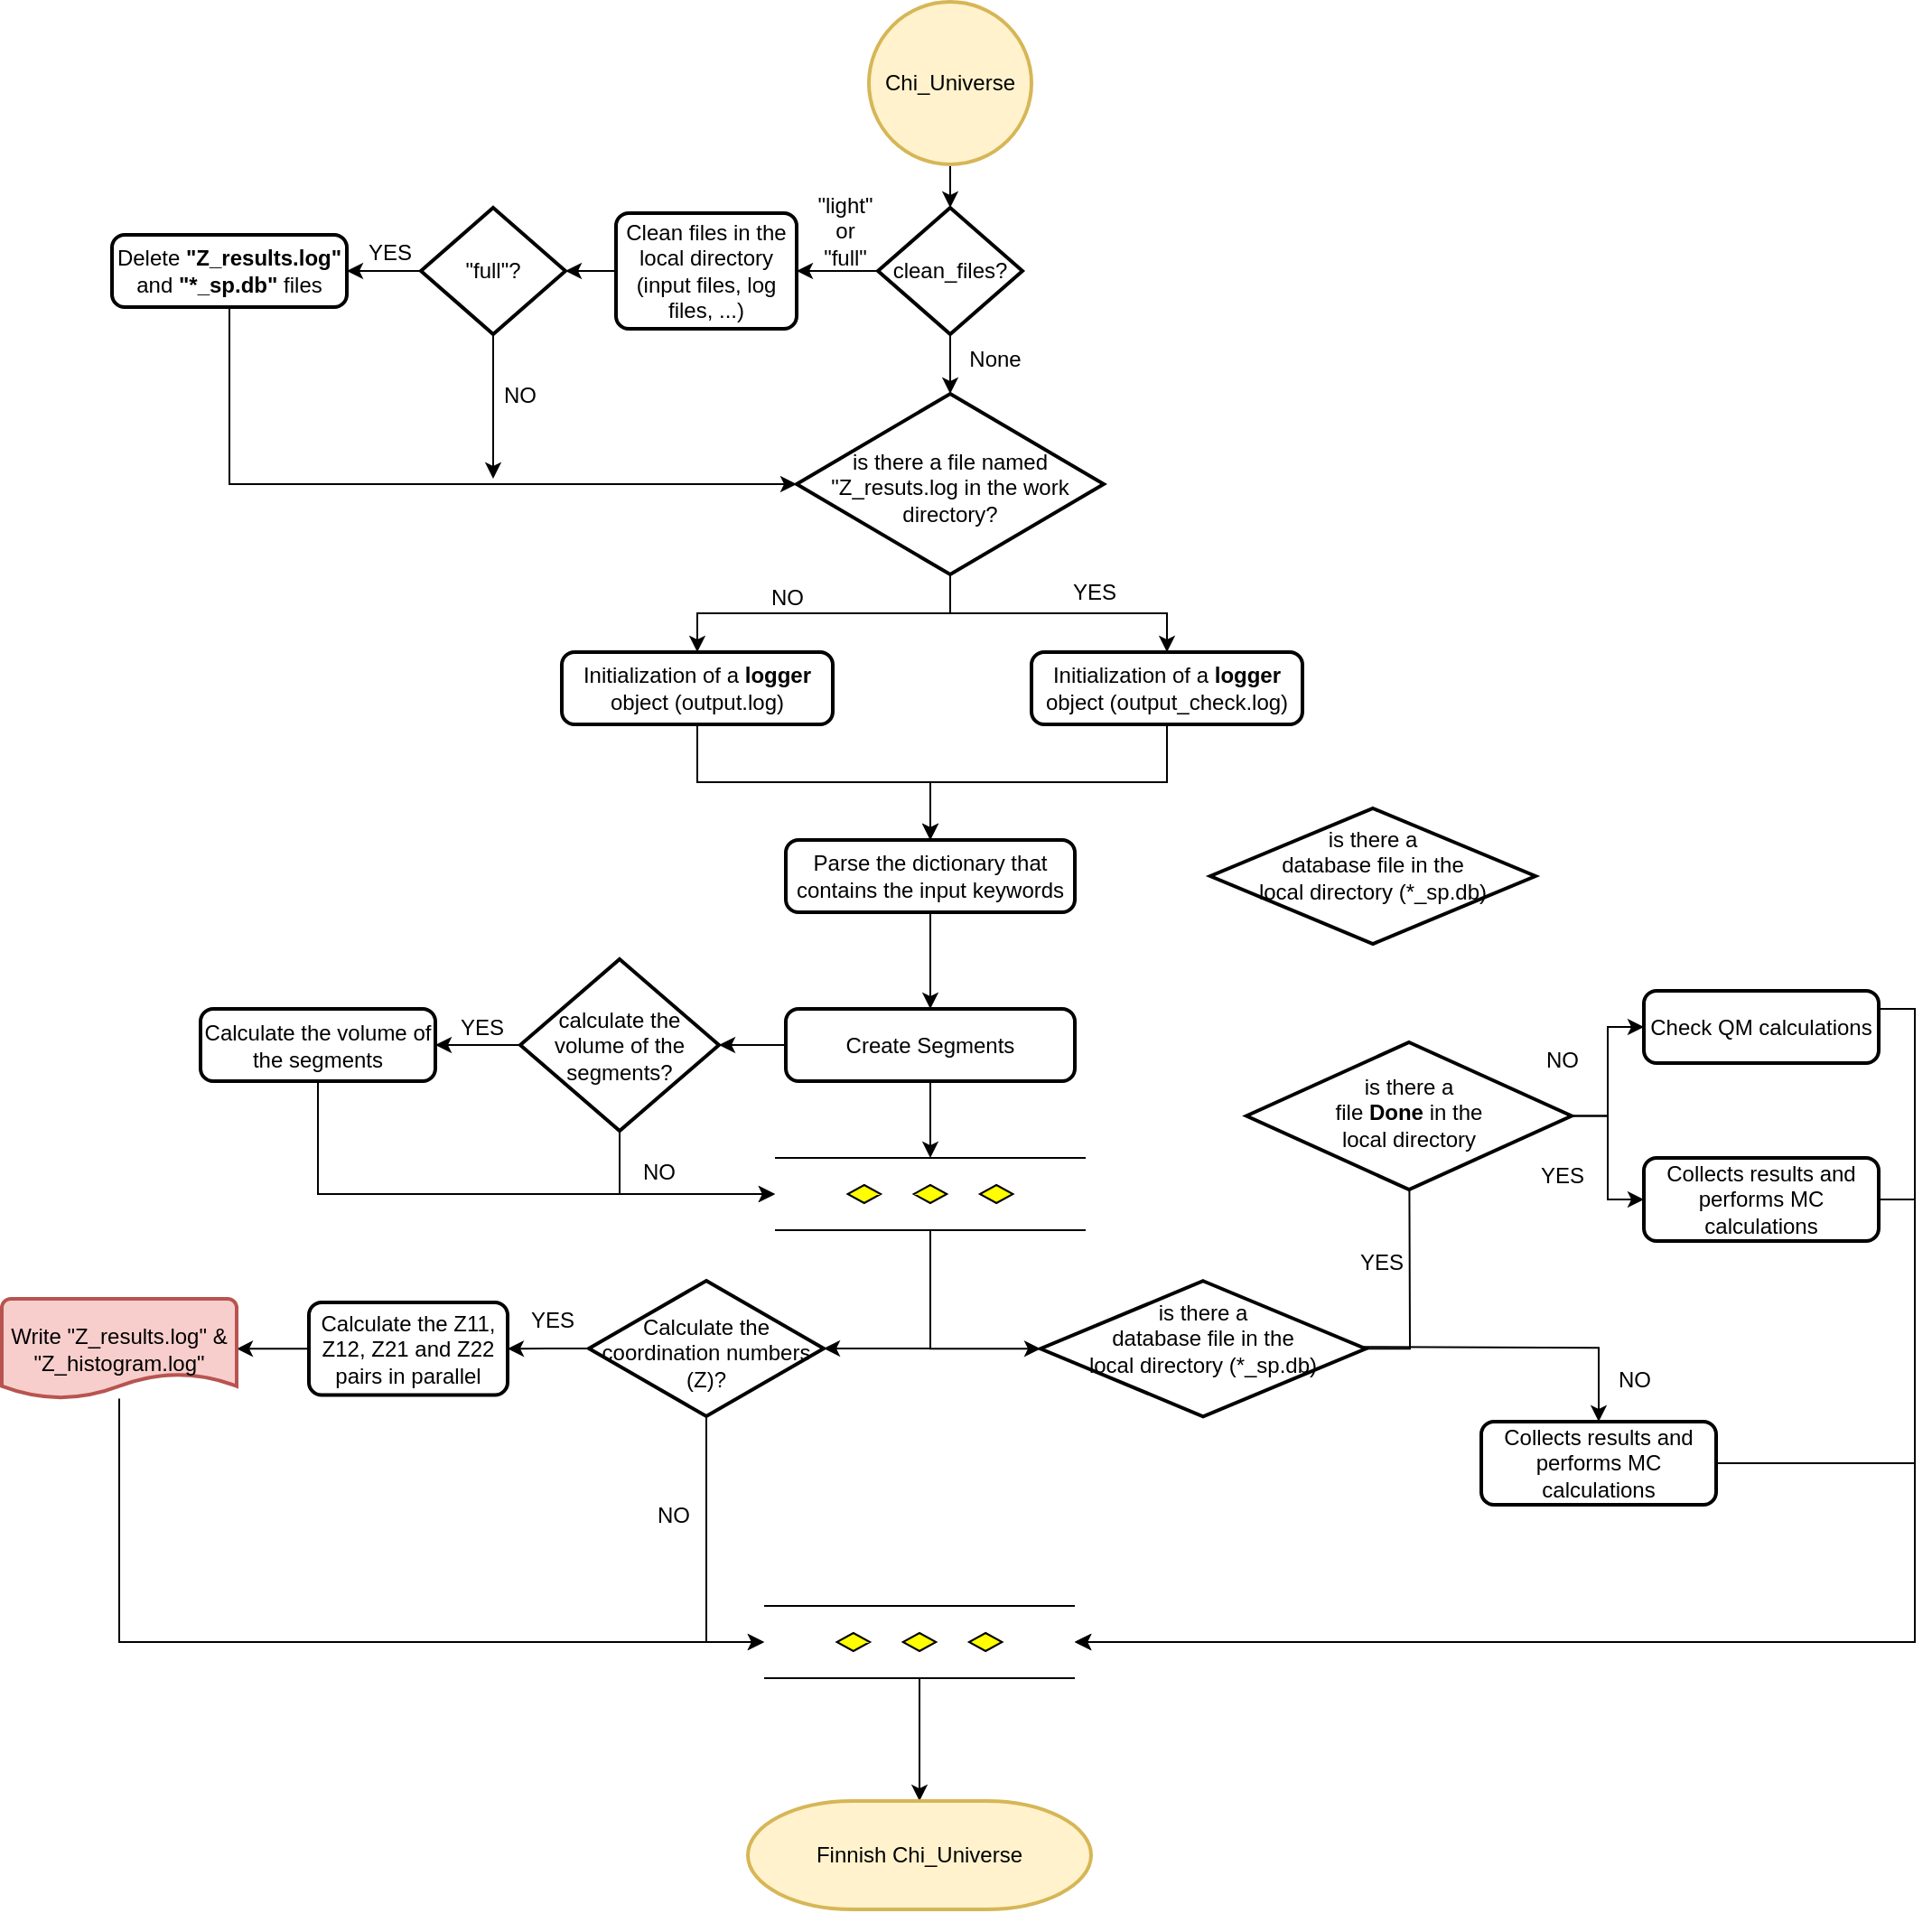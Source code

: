 <mxfile version="13.10.3" type="device"><diagram id="z8HExbpNidCu_pZN_uNG" name="Page-1"><mxGraphModel dx="2628" dy="1130" grid="1" gridSize="10" guides="1" tooltips="1" connect="1" arrows="1" fold="1" page="1" pageScale="1" pageWidth="850" pageHeight="1100" math="0" shadow="0"><root><mxCell id="0"/><mxCell id="1" parent="0"/><mxCell id="SPry50Peh7lSzyzhs5S--3" style="edgeStyle=orthogonalEdgeStyle;rounded=0;orthogonalLoop=1;jettySize=auto;html=1;exitX=0.5;exitY=1;exitDx=0;exitDy=0;exitPerimeter=0;entryX=0.5;entryY=0;entryDx=0;entryDy=0;entryPerimeter=0;" edge="1" parent="1" source="SPry50Peh7lSzyzhs5S--1" target="SPry50Peh7lSzyzhs5S--2"><mxGeometry relative="1" as="geometry"/></mxCell><mxCell id="SPry50Peh7lSzyzhs5S--1" value="Chi_Universe" style="strokeWidth=2;html=1;shape=mxgraph.flowchart.start_2;whiteSpace=wrap;fillColor=#fff2cc;strokeColor=#d6b656;" vertex="1" parent="1"><mxGeometry x="231" y="14" width="90" height="90" as="geometry"/></mxCell><mxCell id="SPry50Peh7lSzyzhs5S--12" style="edgeStyle=orthogonalEdgeStyle;rounded=0;orthogonalLoop=1;jettySize=auto;html=1;exitX=0;exitY=0.5;exitDx=0;exitDy=0;exitPerimeter=0;" edge="1" parent="1" source="SPry50Peh7lSzyzhs5S--2" target="SPry50Peh7lSzyzhs5S--4"><mxGeometry relative="1" as="geometry"/></mxCell><mxCell id="SPry50Peh7lSzyzhs5S--56" style="edgeStyle=orthogonalEdgeStyle;rounded=0;orthogonalLoop=1;jettySize=auto;html=1;exitX=0.5;exitY=1;exitDx=0;exitDy=0;exitPerimeter=0;" edge="1" parent="1" source="SPry50Peh7lSzyzhs5S--2" target="SPry50Peh7lSzyzhs5S--55"><mxGeometry relative="1" as="geometry"/></mxCell><mxCell id="SPry50Peh7lSzyzhs5S--2" value="clean_files?" style="strokeWidth=2;html=1;shape=mxgraph.flowchart.decision;whiteSpace=wrap;" vertex="1" parent="1"><mxGeometry x="236" y="128" width="80" height="70" as="geometry"/></mxCell><mxCell id="SPry50Peh7lSzyzhs5S--15" style="edgeStyle=orthogonalEdgeStyle;rounded=0;orthogonalLoop=1;jettySize=auto;html=1;exitX=0;exitY=0.5;exitDx=0;exitDy=0;" edge="1" parent="1" source="SPry50Peh7lSzyzhs5S--4" target="SPry50Peh7lSzyzhs5S--14"><mxGeometry relative="1" as="geometry"/></mxCell><mxCell id="SPry50Peh7lSzyzhs5S--4" value="Clean files in the local directory (input files, log files, ...)" style="rounded=1;whiteSpace=wrap;html=1;absoluteArcSize=1;arcSize=14;strokeWidth=2;" vertex="1" parent="1"><mxGeometry x="91" y="131" width="100" height="64" as="geometry"/></mxCell><mxCell id="SPry50Peh7lSzyzhs5S--13" value="&lt;div&gt;&quot;light&quot; &lt;br&gt;&lt;/div&gt;&lt;div&gt;or&lt;/div&gt;&lt;div&gt; &quot;full&quot;&lt;/div&gt;" style="text;html=1;strokeColor=none;fillColor=none;align=center;verticalAlign=middle;whiteSpace=wrap;rounded=0;" vertex="1" parent="1"><mxGeometry x="193" y="131" width="50" height="20" as="geometry"/></mxCell><mxCell id="SPry50Peh7lSzyzhs5S--16" style="edgeStyle=orthogonalEdgeStyle;rounded=0;orthogonalLoop=1;jettySize=auto;html=1;exitX=0;exitY=0.5;exitDx=0;exitDy=0;exitPerimeter=0;" edge="1" parent="1" source="SPry50Peh7lSzyzhs5S--14" target="SPry50Peh7lSzyzhs5S--17"><mxGeometry relative="1" as="geometry"><mxPoint x="-49" y="162.667" as="targetPoint"/></mxGeometry></mxCell><mxCell id="SPry50Peh7lSzyzhs5S--26" style="edgeStyle=orthogonalEdgeStyle;rounded=0;orthogonalLoop=1;jettySize=auto;html=1;exitX=0.5;exitY=1;exitDx=0;exitDy=0;exitPerimeter=0;" edge="1" parent="1" source="SPry50Peh7lSzyzhs5S--14"><mxGeometry relative="1" as="geometry"><mxPoint x="23" y="278" as="targetPoint"/></mxGeometry></mxCell><mxCell id="SPry50Peh7lSzyzhs5S--14" value="&quot;full&quot;?" style="strokeWidth=2;html=1;shape=mxgraph.flowchart.decision;whiteSpace=wrap;" vertex="1" parent="1"><mxGeometry x="-17" y="128" width="80" height="70" as="geometry"/></mxCell><mxCell id="SPry50Peh7lSzyzhs5S--24" style="edgeStyle=orthogonalEdgeStyle;rounded=0;orthogonalLoop=1;jettySize=auto;html=1;exitX=0.5;exitY=1;exitDx=0;exitDy=0;entryX=0;entryY=0.5;entryDx=0;entryDy=0;entryPerimeter=0;" edge="1" parent="1" source="SPry50Peh7lSzyzhs5S--17" target="SPry50Peh7lSzyzhs5S--55"><mxGeometry relative="1" as="geometry"/></mxCell><mxCell id="SPry50Peh7lSzyzhs5S--17" value="Delete &lt;b&gt;&quot;Z_results.log&quot;&lt;/b&gt; and &lt;b&gt;&quot;*_sp.db&quot;&lt;/b&gt; files" style="rounded=1;whiteSpace=wrap;html=1;absoluteArcSize=1;arcSize=14;strokeWidth=2;" vertex="1" parent="1"><mxGeometry x="-188" y="143" width="130" height="40" as="geometry"/></mxCell><mxCell id="SPry50Peh7lSzyzhs5S--18" value="&lt;div&gt;YES&lt;/div&gt;" style="text;html=1;strokeColor=none;fillColor=none;align=center;verticalAlign=middle;whiteSpace=wrap;rounded=0;" vertex="1" parent="1"><mxGeometry x="-59" y="143" width="50" height="20" as="geometry"/></mxCell><mxCell id="SPry50Peh7lSzyzhs5S--28" style="edgeStyle=orthogonalEdgeStyle;rounded=0;orthogonalLoop=1;jettySize=auto;html=1;exitX=0.5;exitY=1;exitDx=0;exitDy=0;" edge="1" parent="1" source="SPry50Peh7lSzyzhs5S--19" target="SPry50Peh7lSzyzhs5S--27"><mxGeometry relative="1" as="geometry"/></mxCell><mxCell id="SPry50Peh7lSzyzhs5S--19" value="Initialization of a &lt;b&gt;logger &lt;/b&gt;object (output.log)" style="rounded=1;whiteSpace=wrap;html=1;absoluteArcSize=1;arcSize=14;strokeWidth=2;" vertex="1" parent="1"><mxGeometry x="61" y="374" width="150" height="40" as="geometry"/></mxCell><mxCell id="SPry50Peh7lSzyzhs5S--21" value="None" style="text;html=1;strokeColor=none;fillColor=none;align=center;verticalAlign=middle;whiteSpace=wrap;rounded=0;" vertex="1" parent="1"><mxGeometry x="276" y="202" width="50" height="20" as="geometry"/></mxCell><mxCell id="SPry50Peh7lSzyzhs5S--23" value="&lt;div&gt;NO&lt;/div&gt;" style="text;html=1;strokeColor=none;fillColor=none;align=center;verticalAlign=middle;whiteSpace=wrap;rounded=0;" vertex="1" parent="1"><mxGeometry x="13" y="222" width="50" height="20" as="geometry"/></mxCell><mxCell id="SPry50Peh7lSzyzhs5S--30" style="edgeStyle=orthogonalEdgeStyle;rounded=0;orthogonalLoop=1;jettySize=auto;html=1;exitX=0.5;exitY=1;exitDx=0;exitDy=0;entryX=0.5;entryY=0;entryDx=0;entryDy=0;" edge="1" parent="1" source="SPry50Peh7lSzyzhs5S--27" target="SPry50Peh7lSzyzhs5S--29"><mxGeometry relative="1" as="geometry"/></mxCell><mxCell id="SPry50Peh7lSzyzhs5S--27" value="Parse the dictionary that contains the input keywords" style="rounded=1;whiteSpace=wrap;html=1;absoluteArcSize=1;arcSize=14;strokeWidth=2;" vertex="1" parent="1"><mxGeometry x="185" y="478" width="160" height="40" as="geometry"/></mxCell><mxCell id="SPry50Peh7lSzyzhs5S--33" style="edgeStyle=orthogonalEdgeStyle;rounded=0;orthogonalLoop=1;jettySize=auto;html=1;exitX=0;exitY=0.5;exitDx=0;exitDy=0;" edge="1" parent="1" source="SPry50Peh7lSzyzhs5S--29" target="SPry50Peh7lSzyzhs5S--32"><mxGeometry relative="1" as="geometry"/></mxCell><mxCell id="SPry50Peh7lSzyzhs5S--39" style="edgeStyle=orthogonalEdgeStyle;rounded=0;orthogonalLoop=1;jettySize=auto;html=1;exitX=0.5;exitY=1;exitDx=0;exitDy=0;entryX=0.5;entryY=0;entryDx=0;entryDy=0;entryPerimeter=0;" edge="1" parent="1" source="SPry50Peh7lSzyzhs5S--29" target="SPry50Peh7lSzyzhs5S--67"><mxGeometry relative="1" as="geometry"><mxPoint x="271" y="634" as="targetPoint"/></mxGeometry></mxCell><mxCell id="SPry50Peh7lSzyzhs5S--29" value="Create Segments" style="rounded=1;whiteSpace=wrap;html=1;absoluteArcSize=1;arcSize=14;strokeWidth=2;" vertex="1" parent="1"><mxGeometry x="185" y="571.5" width="160" height="40" as="geometry"/></mxCell><mxCell id="SPry50Peh7lSzyzhs5S--35" style="edgeStyle=orthogonalEdgeStyle;rounded=0;orthogonalLoop=1;jettySize=auto;html=1;exitX=0;exitY=0.5;exitDx=0;exitDy=0;exitPerimeter=0;" edge="1" parent="1" source="SPry50Peh7lSzyzhs5S--32" target="SPry50Peh7lSzyzhs5S--34"><mxGeometry relative="1" as="geometry"/></mxCell><mxCell id="SPry50Peh7lSzyzhs5S--40" style="edgeStyle=orthogonalEdgeStyle;rounded=0;orthogonalLoop=1;jettySize=auto;html=1;exitX=0.5;exitY=1;exitDx=0;exitDy=0;exitPerimeter=0;entryX=0;entryY=0.5;entryDx=0;entryDy=0;entryPerimeter=0;" edge="1" parent="1" source="SPry50Peh7lSzyzhs5S--32" target="SPry50Peh7lSzyzhs5S--67"><mxGeometry relative="1" as="geometry"><mxPoint x="101" y="693" as="targetPoint"/></mxGeometry></mxCell><mxCell id="SPry50Peh7lSzyzhs5S--32" value="calculate the volume of the segments?" style="strokeWidth=2;html=1;shape=mxgraph.flowchart.decision;whiteSpace=wrap;" vertex="1" parent="1"><mxGeometry x="38" y="544" width="110" height="95" as="geometry"/></mxCell><mxCell id="SPry50Peh7lSzyzhs5S--78" style="edgeStyle=orthogonalEdgeStyle;rounded=0;orthogonalLoop=1;jettySize=auto;html=1;exitX=0.5;exitY=1;exitDx=0;exitDy=0;entryX=0;entryY=0.5;entryDx=0;entryDy=0;entryPerimeter=0;" edge="1" parent="1" source="SPry50Peh7lSzyzhs5S--34" target="SPry50Peh7lSzyzhs5S--67"><mxGeometry relative="1" as="geometry"/></mxCell><mxCell id="SPry50Peh7lSzyzhs5S--34" value="Calculate the volume of the segments" style="rounded=1;whiteSpace=wrap;html=1;absoluteArcSize=1;arcSize=14;strokeWidth=2;" vertex="1" parent="1"><mxGeometry x="-139" y="571.5" width="130" height="40" as="geometry"/></mxCell><mxCell id="SPry50Peh7lSzyzhs5S--37" value="&lt;div&gt;YES&lt;/div&gt;" style="text;html=1;strokeColor=none;fillColor=none;align=center;verticalAlign=middle;whiteSpace=wrap;rounded=0;" vertex="1" parent="1"><mxGeometry x="-8" y="571.5" width="50" height="20" as="geometry"/></mxCell><mxCell id="SPry50Peh7lSzyzhs5S--41" value="&lt;div&gt;NO&lt;/div&gt;" style="text;html=1;strokeColor=none;fillColor=none;align=center;verticalAlign=middle;whiteSpace=wrap;rounded=0;" vertex="1" parent="1"><mxGeometry x="90" y="651.5" width="50" height="20" as="geometry"/></mxCell><mxCell id="SPry50Peh7lSzyzhs5S--70" style="edgeStyle=orthogonalEdgeStyle;rounded=0;orthogonalLoop=1;jettySize=auto;html=1;exitX=0;exitY=0.5;exitDx=0;exitDy=0;exitPerimeter=0;entryX=1;entryY=0.5;entryDx=0;entryDy=0;" edge="1" parent="1" source="SPry50Peh7lSzyzhs5S--44" target="SPry50Peh7lSzyzhs5S--46"><mxGeometry relative="1" as="geometry"/></mxCell><mxCell id="SPry50Peh7lSzyzhs5S--75" style="edgeStyle=orthogonalEdgeStyle;rounded=0;orthogonalLoop=1;jettySize=auto;html=1;exitX=0.5;exitY=1;exitDx=0;exitDy=0;exitPerimeter=0;entryX=0;entryY=0.5;entryDx=0;entryDy=0;entryPerimeter=0;" edge="1" parent="1" source="SPry50Peh7lSzyzhs5S--44" target="SPry50Peh7lSzyzhs5S--73"><mxGeometry relative="1" as="geometry"/></mxCell><mxCell id="SPry50Peh7lSzyzhs5S--44" value="Calculate the coordination numbers (Z)?" style="strokeWidth=2;shape=mxgraph.flowchart.decision;verticalAlign=middle;horizontal=1;labelBackgroundColor=none;whiteSpace=wrap;html=1;spacing=0;spacingTop=4;" vertex="1" parent="1"><mxGeometry x="76" y="722" width="130" height="75" as="geometry"/></mxCell><mxCell id="SPry50Peh7lSzyzhs5S--71" style="edgeStyle=orthogonalEdgeStyle;rounded=0;orthogonalLoop=1;jettySize=auto;html=1;exitX=0;exitY=0.5;exitDx=0;exitDy=0;" edge="1" parent="1" source="SPry50Peh7lSzyzhs5S--46" target="SPry50Peh7lSzyzhs5S--47"><mxGeometry relative="1" as="geometry"/></mxCell><mxCell id="SPry50Peh7lSzyzhs5S--46" value="Calculate the Z11, Z12, Z21 and Z22 pairs in parallel" style="rounded=1;whiteSpace=wrap;html=1;absoluteArcSize=1;arcSize=14;strokeWidth=2;" vertex="1" parent="1"><mxGeometry x="-79" y="734" width="110" height="51.25" as="geometry"/></mxCell><mxCell id="SPry50Peh7lSzyzhs5S--79" style="edgeStyle=orthogonalEdgeStyle;rounded=0;orthogonalLoop=1;jettySize=auto;html=1;entryX=0;entryY=0.5;entryDx=0;entryDy=0;entryPerimeter=0;" edge="1" parent="1" source="SPry50Peh7lSzyzhs5S--47" target="SPry50Peh7lSzyzhs5S--73"><mxGeometry relative="1" as="geometry"><Array as="points"><mxPoint x="-184" y="922"/></Array></mxGeometry></mxCell><mxCell id="SPry50Peh7lSzyzhs5S--47" value="Write &quot;Z_results.log&quot; &amp;amp; &quot;Z_histogram.log&quot;" style="strokeWidth=2;html=1;shape=mxgraph.flowchart.document2;whiteSpace=wrap;size=0.25;fillColor=#f8cecc;strokeColor=#b85450;" vertex="1" parent="1"><mxGeometry x="-249" y="731.97" width="130" height="55.31" as="geometry"/></mxCell><mxCell id="SPry50Peh7lSzyzhs5S--49" value="&lt;div&gt;YES&lt;/div&gt;" style="text;html=1;strokeColor=none;fillColor=none;align=center;verticalAlign=middle;whiteSpace=wrap;rounded=0;" vertex="1" parent="1"><mxGeometry x="31" y="734" width="50" height="20" as="geometry"/></mxCell><mxCell id="SPry50Peh7lSzyzhs5S--86" style="edgeStyle=orthogonalEdgeStyle;rounded=0;orthogonalLoop=1;jettySize=auto;html=1;exitX=1;exitY=0.5;exitDx=0;exitDy=0;exitPerimeter=0;" edge="1" parent="1" source="SPry50Peh7lSzyzhs5S--50"><mxGeometry relative="1" as="geometry"><mxPoint x="530" y="610" as="targetPoint"/></mxGeometry></mxCell><mxCell id="SPry50Peh7lSzyzhs5S--95" style="edgeStyle=orthogonalEdgeStyle;rounded=0;orthogonalLoop=1;jettySize=auto;html=1;exitX=1;exitY=0.5;exitDx=0;exitDy=0;exitPerimeter=0;" edge="1" parent="1" target="SPry50Peh7lSzyzhs5S--94"><mxGeometry relative="1" as="geometry"><mxPoint x="502" y="758.63" as="sourcePoint"/><mxPoint x="566" y="822" as="targetPoint"/></mxGeometry></mxCell><mxCell id="SPry50Peh7lSzyzhs5S--50" value="&lt;div&gt;is there a &lt;br&gt;&lt;/div&gt;&lt;div&gt;database file in the&lt;/div&gt;&lt;div&gt; local directory (*_sp.db)&lt;br&gt;&lt;/div&gt;" style="strokeWidth=2;shape=mxgraph.flowchart.decision;verticalAlign=middle;horizontal=1;labelBackgroundColor=none;whiteSpace=wrap;html=1;spacing=0;spacingTop=-12;" vertex="1" parent="1"><mxGeometry x="326" y="722.13" width="180" height="75" as="geometry"/></mxCell><mxCell id="SPry50Peh7lSzyzhs5S--53" value="NO" style="text;html=1;strokeColor=none;fillColor=none;align=center;verticalAlign=middle;whiteSpace=wrap;rounded=0;" vertex="1" parent="1"><mxGeometry x="98" y="842" width="50" height="20" as="geometry"/></mxCell><mxCell id="SPry50Peh7lSzyzhs5S--61" style="edgeStyle=orthogonalEdgeStyle;rounded=0;orthogonalLoop=1;jettySize=auto;html=1;exitX=0.5;exitY=1;exitDx=0;exitDy=0;exitPerimeter=0;" edge="1" parent="1" source="SPry50Peh7lSzyzhs5S--55" target="SPry50Peh7lSzyzhs5S--19"><mxGeometry relative="1" as="geometry"/></mxCell><mxCell id="SPry50Peh7lSzyzhs5S--63" style="edgeStyle=orthogonalEdgeStyle;rounded=0;orthogonalLoop=1;jettySize=auto;html=1;exitX=0.5;exitY=1;exitDx=0;exitDy=0;exitPerimeter=0;" edge="1" parent="1" source="SPry50Peh7lSzyzhs5S--55" target="SPry50Peh7lSzyzhs5S--62"><mxGeometry relative="1" as="geometry"/></mxCell><mxCell id="SPry50Peh7lSzyzhs5S--55" value="is there a file named &quot;Z_resuts.log in the work directory?" style="strokeWidth=2;shape=mxgraph.flowchart.decision;verticalAlign=middle;horizontal=1;labelBackgroundColor=none;whiteSpace=wrap;html=1;spacing=0;spacingTop=4;" vertex="1" parent="1"><mxGeometry x="191" y="231" width="170" height="100" as="geometry"/></mxCell><mxCell id="SPry50Peh7lSzyzhs5S--66" style="edgeStyle=orthogonalEdgeStyle;rounded=0;orthogonalLoop=1;jettySize=auto;html=1;exitX=0.5;exitY=1;exitDx=0;exitDy=0;entryX=0.5;entryY=0;entryDx=0;entryDy=0;" edge="1" parent="1" source="SPry50Peh7lSzyzhs5S--62" target="SPry50Peh7lSzyzhs5S--27"><mxGeometry relative="1" as="geometry"/></mxCell><mxCell id="SPry50Peh7lSzyzhs5S--62" value="Initialization of a &lt;b&gt;logger &lt;/b&gt;object (output_check.log)" style="rounded=1;whiteSpace=wrap;html=1;absoluteArcSize=1;arcSize=14;strokeWidth=2;" vertex="1" parent="1"><mxGeometry x="321" y="374" width="150" height="40" as="geometry"/></mxCell><mxCell id="SPry50Peh7lSzyzhs5S--64" value="&lt;div&gt;YES&lt;/div&gt;" style="text;html=1;strokeColor=none;fillColor=none;align=center;verticalAlign=middle;whiteSpace=wrap;rounded=0;" vertex="1" parent="1"><mxGeometry x="331" y="331" width="50" height="20" as="geometry"/></mxCell><mxCell id="SPry50Peh7lSzyzhs5S--65" value="NO" style="text;html=1;strokeColor=none;fillColor=none;align=center;verticalAlign=middle;whiteSpace=wrap;rounded=0;" vertex="1" parent="1"><mxGeometry x="161" y="334" width="50" height="20" as="geometry"/></mxCell><mxCell id="SPry50Peh7lSzyzhs5S--69" style="edgeStyle=orthogonalEdgeStyle;rounded=0;orthogonalLoop=1;jettySize=auto;html=1;exitX=0.5;exitY=1;exitDx=0;exitDy=0;exitPerimeter=0;entryX=1;entryY=0.5;entryDx=0;entryDy=0;entryPerimeter=0;" edge="1" parent="1" source="SPry50Peh7lSzyzhs5S--67" target="SPry50Peh7lSzyzhs5S--44"><mxGeometry relative="1" as="geometry"/></mxCell><mxCell id="SPry50Peh7lSzyzhs5S--72" style="edgeStyle=orthogonalEdgeStyle;rounded=0;orthogonalLoop=1;jettySize=auto;html=1;exitX=0.5;exitY=1;exitDx=0;exitDy=0;exitPerimeter=0;entryX=0;entryY=0.5;entryDx=0;entryDy=0;entryPerimeter=0;" edge="1" parent="1" source="SPry50Peh7lSzyzhs5S--67" target="SPry50Peh7lSzyzhs5S--50"><mxGeometry relative="1" as="geometry"/></mxCell><mxCell id="SPry50Peh7lSzyzhs5S--67" value="" style="verticalLabelPosition=bottom;verticalAlign=top;html=1;shape=mxgraph.flowchart.parallel_mode;pointerEvents=1;labelBackgroundColor=none;" vertex="1" parent="1"><mxGeometry x="179" y="654" width="172" height="40" as="geometry"/></mxCell><mxCell id="SPry50Peh7lSzyzhs5S--101" style="edgeStyle=orthogonalEdgeStyle;rounded=0;orthogonalLoop=1;jettySize=auto;html=1;exitX=0.5;exitY=1;exitDx=0;exitDy=0;exitPerimeter=0;" edge="1" parent="1" source="SPry50Peh7lSzyzhs5S--73" target="SPry50Peh7lSzyzhs5S--100"><mxGeometry relative="1" as="geometry"/></mxCell><mxCell id="SPry50Peh7lSzyzhs5S--73" value="" style="verticalLabelPosition=bottom;verticalAlign=top;html=1;shape=mxgraph.flowchart.parallel_mode;pointerEvents=1;labelBackgroundColor=none;" vertex="1" parent="1"><mxGeometry x="173" y="902" width="172" height="40" as="geometry"/></mxCell><mxCell id="SPry50Peh7lSzyzhs5S--97" style="edgeStyle=orthogonalEdgeStyle;rounded=0;orthogonalLoop=1;jettySize=auto;html=1;exitX=1;exitY=0.25;exitDx=0;exitDy=0;entryX=1;entryY=0.5;entryDx=0;entryDy=0;entryPerimeter=0;" edge="1" parent="1" source="SPry50Peh7lSzyzhs5S--80" target="SPry50Peh7lSzyzhs5S--73"><mxGeometry relative="1" as="geometry"/></mxCell><mxCell id="SPry50Peh7lSzyzhs5S--80" value="Check QM calculations" style="rounded=1;whiteSpace=wrap;html=1;absoluteArcSize=1;arcSize=14;strokeWidth=2;" vertex="1" parent="1"><mxGeometry x="660" y="561.5" width="130" height="40" as="geometry"/></mxCell><mxCell id="SPry50Peh7lSzyzhs5S--88" style="edgeStyle=orthogonalEdgeStyle;rounded=0;orthogonalLoop=1;jettySize=auto;html=1;exitX=1;exitY=0.5;exitDx=0;exitDy=0;exitPerimeter=0;entryX=0;entryY=0.5;entryDx=0;entryDy=0;" edge="1" parent="1" source="SPry50Peh7lSzyzhs5S--82" target="SPry50Peh7lSzyzhs5S--80"><mxGeometry relative="1" as="geometry"/></mxCell><mxCell id="SPry50Peh7lSzyzhs5S--90" style="edgeStyle=orthogonalEdgeStyle;rounded=0;orthogonalLoop=1;jettySize=auto;html=1;exitX=1;exitY=0.5;exitDx=0;exitDy=0;exitPerimeter=0;entryX=0;entryY=0.5;entryDx=0;entryDy=0;" edge="1" parent="1" source="SPry50Peh7lSzyzhs5S--82" target="SPry50Peh7lSzyzhs5S--89"><mxGeometry relative="1" as="geometry"/></mxCell><mxCell id="SPry50Peh7lSzyzhs5S--82" value="&lt;div&gt;is there a &lt;br&gt;&lt;/div&gt;&lt;div&gt;file &lt;b&gt;Done&lt;/b&gt; in the&lt;br&gt;&lt;/div&gt;&lt;div&gt; local directory &lt;br&gt;&lt;/div&gt;" style="strokeWidth=2;shape=mxgraph.flowchart.decision;verticalAlign=middle;horizontal=1;labelBackgroundColor=none;whiteSpace=wrap;html=1;spacing=0;spacingTop=-4;" vertex="1" parent="1"><mxGeometry x="440" y="590" width="180" height="81.5" as="geometry"/></mxCell><mxCell id="SPry50Peh7lSzyzhs5S--83" value="&lt;div&gt;is there a &lt;br&gt;&lt;/div&gt;&lt;div&gt;database file in the&lt;/div&gt;&lt;div&gt; local directory (*_sp.db)&lt;br&gt;&lt;/div&gt;" style="strokeWidth=2;shape=mxgraph.flowchart.decision;verticalAlign=middle;horizontal=1;labelBackgroundColor=none;whiteSpace=wrap;html=1;spacing=0;spacingTop=-12;" vertex="1" parent="1"><mxGeometry x="420" y="460.5" width="180" height="75" as="geometry"/></mxCell><mxCell id="SPry50Peh7lSzyzhs5S--87" value="&lt;div&gt;YES&lt;/div&gt;" style="text;html=1;strokeColor=none;fillColor=none;align=center;verticalAlign=middle;whiteSpace=wrap;rounded=0;" vertex="1" parent="1"><mxGeometry x="490" y="702.13" width="50" height="20" as="geometry"/></mxCell><mxCell id="SPry50Peh7lSzyzhs5S--98" style="edgeStyle=orthogonalEdgeStyle;rounded=0;orthogonalLoop=1;jettySize=auto;html=1;exitX=1;exitY=0.5;exitDx=0;exitDy=0;entryX=1;entryY=0.5;entryDx=0;entryDy=0;entryPerimeter=0;" edge="1" parent="1" source="SPry50Peh7lSzyzhs5S--89" target="SPry50Peh7lSzyzhs5S--73"><mxGeometry relative="1" as="geometry"/></mxCell><mxCell id="SPry50Peh7lSzyzhs5S--89" value="Collects results and performs MC calculations" style="rounded=1;whiteSpace=wrap;html=1;absoluteArcSize=1;arcSize=14;strokeWidth=2;" vertex="1" parent="1"><mxGeometry x="660" y="654" width="130" height="46" as="geometry"/></mxCell><mxCell id="SPry50Peh7lSzyzhs5S--91" value="&lt;div&gt;YES&lt;/div&gt;" style="text;html=1;strokeColor=none;fillColor=none;align=center;verticalAlign=middle;whiteSpace=wrap;rounded=0;" vertex="1" parent="1"><mxGeometry x="590" y="654" width="50" height="20" as="geometry"/></mxCell><mxCell id="SPry50Peh7lSzyzhs5S--92" value="&lt;div&gt;NO&lt;br&gt;&lt;/div&gt;" style="text;html=1;strokeColor=none;fillColor=none;align=center;verticalAlign=middle;whiteSpace=wrap;rounded=0;" vertex="1" parent="1"><mxGeometry x="590" y="590" width="50" height="20" as="geometry"/></mxCell><mxCell id="SPry50Peh7lSzyzhs5S--99" style="edgeStyle=orthogonalEdgeStyle;rounded=0;orthogonalLoop=1;jettySize=auto;html=1;exitX=1;exitY=0.5;exitDx=0;exitDy=0;entryX=1;entryY=0.5;entryDx=0;entryDy=0;entryPerimeter=0;" edge="1" parent="1" source="SPry50Peh7lSzyzhs5S--94" target="SPry50Peh7lSzyzhs5S--73"><mxGeometry relative="1" as="geometry"><Array as="points"><mxPoint x="810" y="823"/><mxPoint x="810" y="922"/></Array></mxGeometry></mxCell><mxCell id="SPry50Peh7lSzyzhs5S--94" value="Collects results and performs MC calculations" style="rounded=1;whiteSpace=wrap;html=1;absoluteArcSize=1;arcSize=14;strokeWidth=2;" vertex="1" parent="1"><mxGeometry x="570" y="800" width="130" height="46" as="geometry"/></mxCell><mxCell id="SPry50Peh7lSzyzhs5S--96" value="NO" style="text;html=1;strokeColor=none;fillColor=none;align=center;verticalAlign=middle;whiteSpace=wrap;rounded=0;" vertex="1" parent="1"><mxGeometry x="630" y="767.28" width="50" height="20" as="geometry"/></mxCell><mxCell id="SPry50Peh7lSzyzhs5S--100" value="Finnish Chi_Universe" style="strokeWidth=2;html=1;shape=mxgraph.flowchart.terminator;whiteSpace=wrap;labelBackgroundColor=none;fillColor=#fff2cc;strokeColor=#d6b656;" vertex="1" parent="1"><mxGeometry x="164" y="1010" width="190" height="60" as="geometry"/></mxCell></root></mxGraphModel></diagram></mxfile>